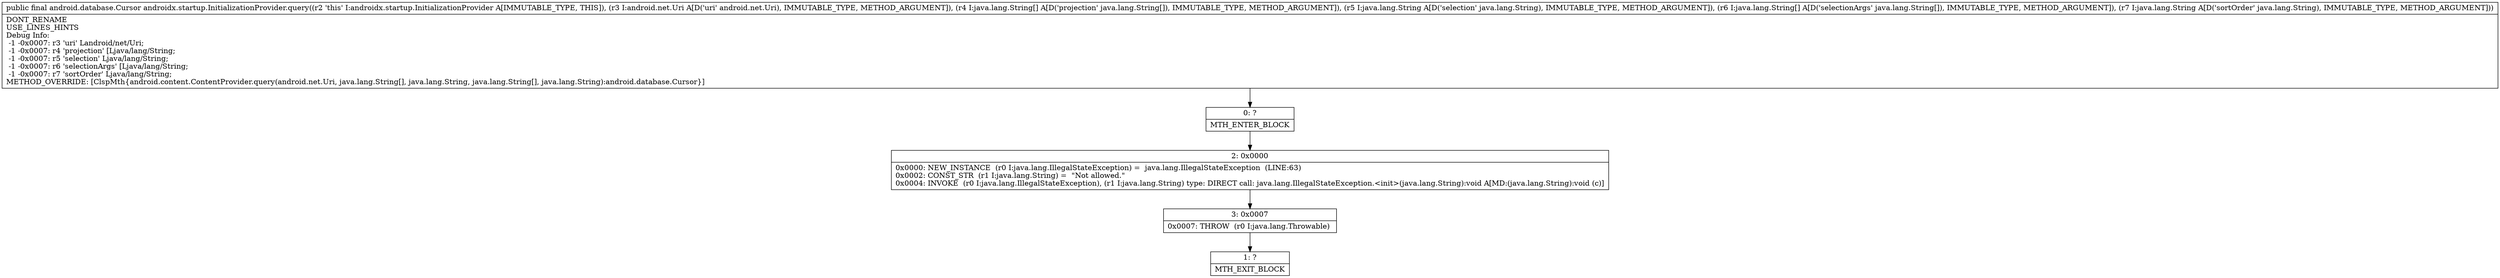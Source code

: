digraph "CFG forandroidx.startup.InitializationProvider.query(Landroid\/net\/Uri;[Ljava\/lang\/String;Ljava\/lang\/String;[Ljava\/lang\/String;Ljava\/lang\/String;)Landroid\/database\/Cursor;" {
Node_0 [shape=record,label="{0\:\ ?|MTH_ENTER_BLOCK\l}"];
Node_2 [shape=record,label="{2\:\ 0x0000|0x0000: NEW_INSTANCE  (r0 I:java.lang.IllegalStateException) =  java.lang.IllegalStateException  (LINE:63)\l0x0002: CONST_STR  (r1 I:java.lang.String) =  \"Not allowed.\" \l0x0004: INVOKE  (r0 I:java.lang.IllegalStateException), (r1 I:java.lang.String) type: DIRECT call: java.lang.IllegalStateException.\<init\>(java.lang.String):void A[MD:(java.lang.String):void (c)]\l}"];
Node_3 [shape=record,label="{3\:\ 0x0007|0x0007: THROW  (r0 I:java.lang.Throwable) \l}"];
Node_1 [shape=record,label="{1\:\ ?|MTH_EXIT_BLOCK\l}"];
MethodNode[shape=record,label="{public final android.database.Cursor androidx.startup.InitializationProvider.query((r2 'this' I:androidx.startup.InitializationProvider A[IMMUTABLE_TYPE, THIS]), (r3 I:android.net.Uri A[D('uri' android.net.Uri), IMMUTABLE_TYPE, METHOD_ARGUMENT]), (r4 I:java.lang.String[] A[D('projection' java.lang.String[]), IMMUTABLE_TYPE, METHOD_ARGUMENT]), (r5 I:java.lang.String A[D('selection' java.lang.String), IMMUTABLE_TYPE, METHOD_ARGUMENT]), (r6 I:java.lang.String[] A[D('selectionArgs' java.lang.String[]), IMMUTABLE_TYPE, METHOD_ARGUMENT]), (r7 I:java.lang.String A[D('sortOrder' java.lang.String), IMMUTABLE_TYPE, METHOD_ARGUMENT]))  | DONT_RENAME\lUSE_LINES_HINTS\lDebug Info:\l  \-1 \-0x0007: r3 'uri' Landroid\/net\/Uri;\l  \-1 \-0x0007: r4 'projection' [Ljava\/lang\/String;\l  \-1 \-0x0007: r5 'selection' Ljava\/lang\/String;\l  \-1 \-0x0007: r6 'selectionArgs' [Ljava\/lang\/String;\l  \-1 \-0x0007: r7 'sortOrder' Ljava\/lang\/String;\lMETHOD_OVERRIDE: [ClspMth\{android.content.ContentProvider.query(android.net.Uri, java.lang.String[], java.lang.String, java.lang.String[], java.lang.String):android.database.Cursor\}]\l}"];
MethodNode -> Node_0;Node_0 -> Node_2;
Node_2 -> Node_3;
Node_3 -> Node_1;
}

